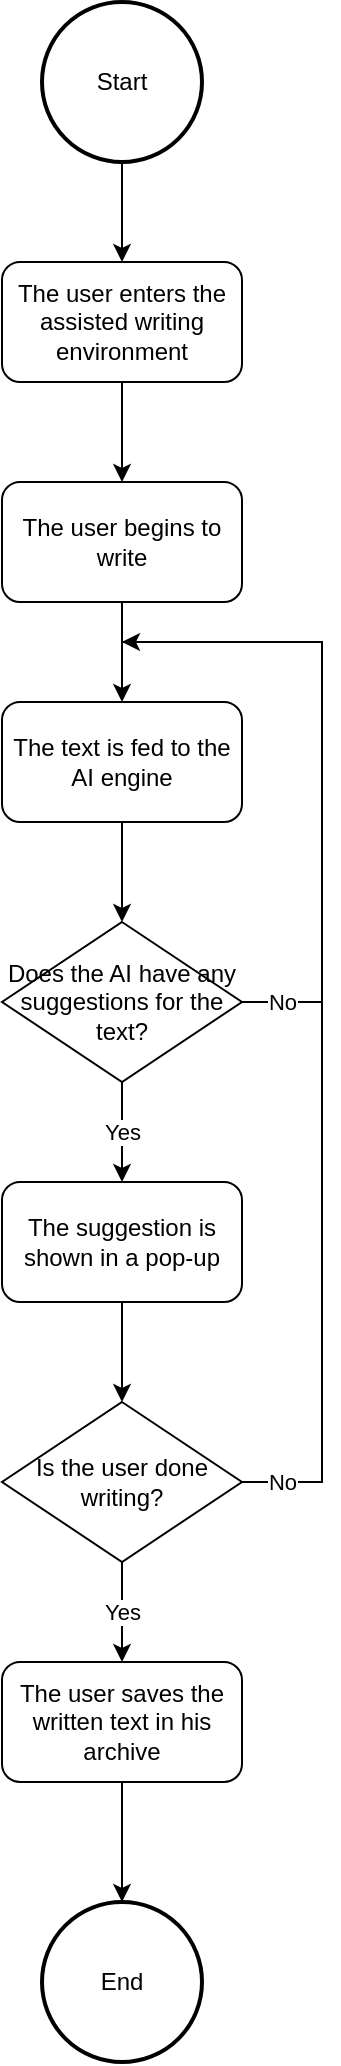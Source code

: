 <mxfile version="20.7.4" type="github">
  <diagram id="C8G2ox2_zhVliS8vvhdW" name="Page-1">
    <mxGraphModel dx="1434" dy="757" grid="1" gridSize="10" guides="1" tooltips="1" connect="1" arrows="1" fold="1" page="1" pageScale="1" pageWidth="850" pageHeight="1100" math="0" shadow="0">
      <root>
        <mxCell id="0" />
        <mxCell id="1" parent="0" />
        <mxCell id="2O5Nn155PT9gB_1oGClT-2" value="&lt;div&gt;End&lt;/div&gt;" style="ellipse;whiteSpace=wrap;html=1;aspect=fixed;strokeWidth=2;" parent="1" vertex="1">
          <mxGeometry x="360" y="990" width="80" height="80" as="geometry" />
        </mxCell>
        <mxCell id="2O5Nn155PT9gB_1oGClT-12" style="edgeStyle=orthogonalEdgeStyle;rounded=0;orthogonalLoop=1;jettySize=auto;html=1;" parent="1" source="2O5Nn155PT9gB_1oGClT-3" target="2O5Nn155PT9gB_1oGClT-4" edge="1">
          <mxGeometry relative="1" as="geometry" />
        </mxCell>
        <mxCell id="2O5Nn155PT9gB_1oGClT-3" value="Start" style="ellipse;whiteSpace=wrap;html=1;aspect=fixed;strokeWidth=2;" parent="1" vertex="1">
          <mxGeometry x="360" y="40" width="80" height="80" as="geometry" />
        </mxCell>
        <mxCell id="2O5Nn155PT9gB_1oGClT-13" style="edgeStyle=orthogonalEdgeStyle;rounded=0;orthogonalLoop=1;jettySize=auto;html=1;" parent="1" source="2O5Nn155PT9gB_1oGClT-4" target="2O5Nn155PT9gB_1oGClT-5" edge="1">
          <mxGeometry relative="1" as="geometry" />
        </mxCell>
        <mxCell id="2O5Nn155PT9gB_1oGClT-4" value="The user enters the assisted writing environment" style="rounded=1;whiteSpace=wrap;html=1;" parent="1" vertex="1">
          <mxGeometry x="340" y="170" width="120" height="60" as="geometry" />
        </mxCell>
        <mxCell id="2O5Nn155PT9gB_1oGClT-14" style="edgeStyle=orthogonalEdgeStyle;rounded=0;orthogonalLoop=1;jettySize=auto;html=1;" parent="1" source="2O5Nn155PT9gB_1oGClT-5" target="2O5Nn155PT9gB_1oGClT-6" edge="1">
          <mxGeometry relative="1" as="geometry" />
        </mxCell>
        <mxCell id="2O5Nn155PT9gB_1oGClT-5" value="The user begins to write" style="rounded=1;whiteSpace=wrap;html=1;" parent="1" vertex="1">
          <mxGeometry x="340" y="280" width="120" height="60" as="geometry" />
        </mxCell>
        <mxCell id="2O5Nn155PT9gB_1oGClT-15" style="edgeStyle=orthogonalEdgeStyle;rounded=0;orthogonalLoop=1;jettySize=auto;html=1;" parent="1" source="2O5Nn155PT9gB_1oGClT-6" target="2O5Nn155PT9gB_1oGClT-7" edge="1">
          <mxGeometry relative="1" as="geometry" />
        </mxCell>
        <mxCell id="2O5Nn155PT9gB_1oGClT-6" value="The text is fed to the AI engine" style="rounded=1;whiteSpace=wrap;html=1;" parent="1" vertex="1">
          <mxGeometry x="340" y="390" width="120" height="60" as="geometry" />
        </mxCell>
        <mxCell id="2O5Nn155PT9gB_1oGClT-16" value="Yes" style="edgeStyle=orthogonalEdgeStyle;rounded=0;orthogonalLoop=1;jettySize=auto;html=1;" parent="1" source="2O5Nn155PT9gB_1oGClT-7" target="2O5Nn155PT9gB_1oGClT-9" edge="1">
          <mxGeometry relative="1" as="geometry" />
        </mxCell>
        <mxCell id="2O5Nn155PT9gB_1oGClT-17" value="No" style="edgeStyle=orthogonalEdgeStyle;rounded=0;orthogonalLoop=1;jettySize=auto;html=1;" parent="1" source="2O5Nn155PT9gB_1oGClT-7" edge="1">
          <mxGeometry x="-0.875" relative="1" as="geometry">
            <mxPoint x="400" y="360" as="targetPoint" />
            <Array as="points">
              <mxPoint x="500" y="540" />
              <mxPoint x="500" y="360" />
            </Array>
            <mxPoint as="offset" />
          </mxGeometry>
        </mxCell>
        <mxCell id="2O5Nn155PT9gB_1oGClT-7" value="Does the AI have any suggestions for the text?" style="rhombus;whiteSpace=wrap;html=1;" parent="1" vertex="1">
          <mxGeometry x="340" y="500" width="120" height="80" as="geometry" />
        </mxCell>
        <mxCell id="2O5Nn155PT9gB_1oGClT-18" style="edgeStyle=orthogonalEdgeStyle;rounded=0;orthogonalLoop=1;jettySize=auto;html=1;" parent="1" source="2O5Nn155PT9gB_1oGClT-9" target="2O5Nn155PT9gB_1oGClT-10" edge="1">
          <mxGeometry relative="1" as="geometry" />
        </mxCell>
        <mxCell id="2O5Nn155PT9gB_1oGClT-9" value="The suggestion is shown in a pop-up" style="rounded=1;whiteSpace=wrap;html=1;" parent="1" vertex="1">
          <mxGeometry x="340" y="630" width="120" height="60" as="geometry" />
        </mxCell>
        <mxCell id="2O5Nn155PT9gB_1oGClT-19" value="Yes" style="edgeStyle=orthogonalEdgeStyle;rounded=0;orthogonalLoop=1;jettySize=auto;html=1;" parent="1" source="2O5Nn155PT9gB_1oGClT-10" target="2O5Nn155PT9gB_1oGClT-11" edge="1">
          <mxGeometry relative="1" as="geometry" />
        </mxCell>
        <mxCell id="2O5Nn155PT9gB_1oGClT-10" value="Is the user done writing?" style="rhombus;whiteSpace=wrap;html=1;" parent="1" vertex="1">
          <mxGeometry x="340" y="740" width="120" height="80" as="geometry" />
        </mxCell>
        <mxCell id="2O5Nn155PT9gB_1oGClT-20" style="edgeStyle=orthogonalEdgeStyle;rounded=0;orthogonalLoop=1;jettySize=auto;html=1;" parent="1" source="2O5Nn155PT9gB_1oGClT-11" target="2O5Nn155PT9gB_1oGClT-2" edge="1">
          <mxGeometry relative="1" as="geometry" />
        </mxCell>
        <mxCell id="2O5Nn155PT9gB_1oGClT-21" value="No" style="edgeStyle=orthogonalEdgeStyle;rounded=0;orthogonalLoop=1;jettySize=auto;html=1;endArrow=none;endFill=0;exitX=1;exitY=0.5;exitDx=0;exitDy=0;" parent="1" source="2O5Nn155PT9gB_1oGClT-10" edge="1">
          <mxGeometry x="-0.929" relative="1" as="geometry">
            <mxPoint x="400" y="360" as="targetPoint" />
            <Array as="points">
              <mxPoint x="500" y="780" />
              <mxPoint x="500" y="360" />
            </Array>
            <mxPoint as="offset" />
          </mxGeometry>
        </mxCell>
        <mxCell id="2O5Nn155PT9gB_1oGClT-11" value="The user saves the written text in his archive" style="rounded=1;whiteSpace=wrap;html=1;" parent="1" vertex="1">
          <mxGeometry x="340" y="870" width="120" height="60" as="geometry" />
        </mxCell>
      </root>
    </mxGraphModel>
  </diagram>
</mxfile>
